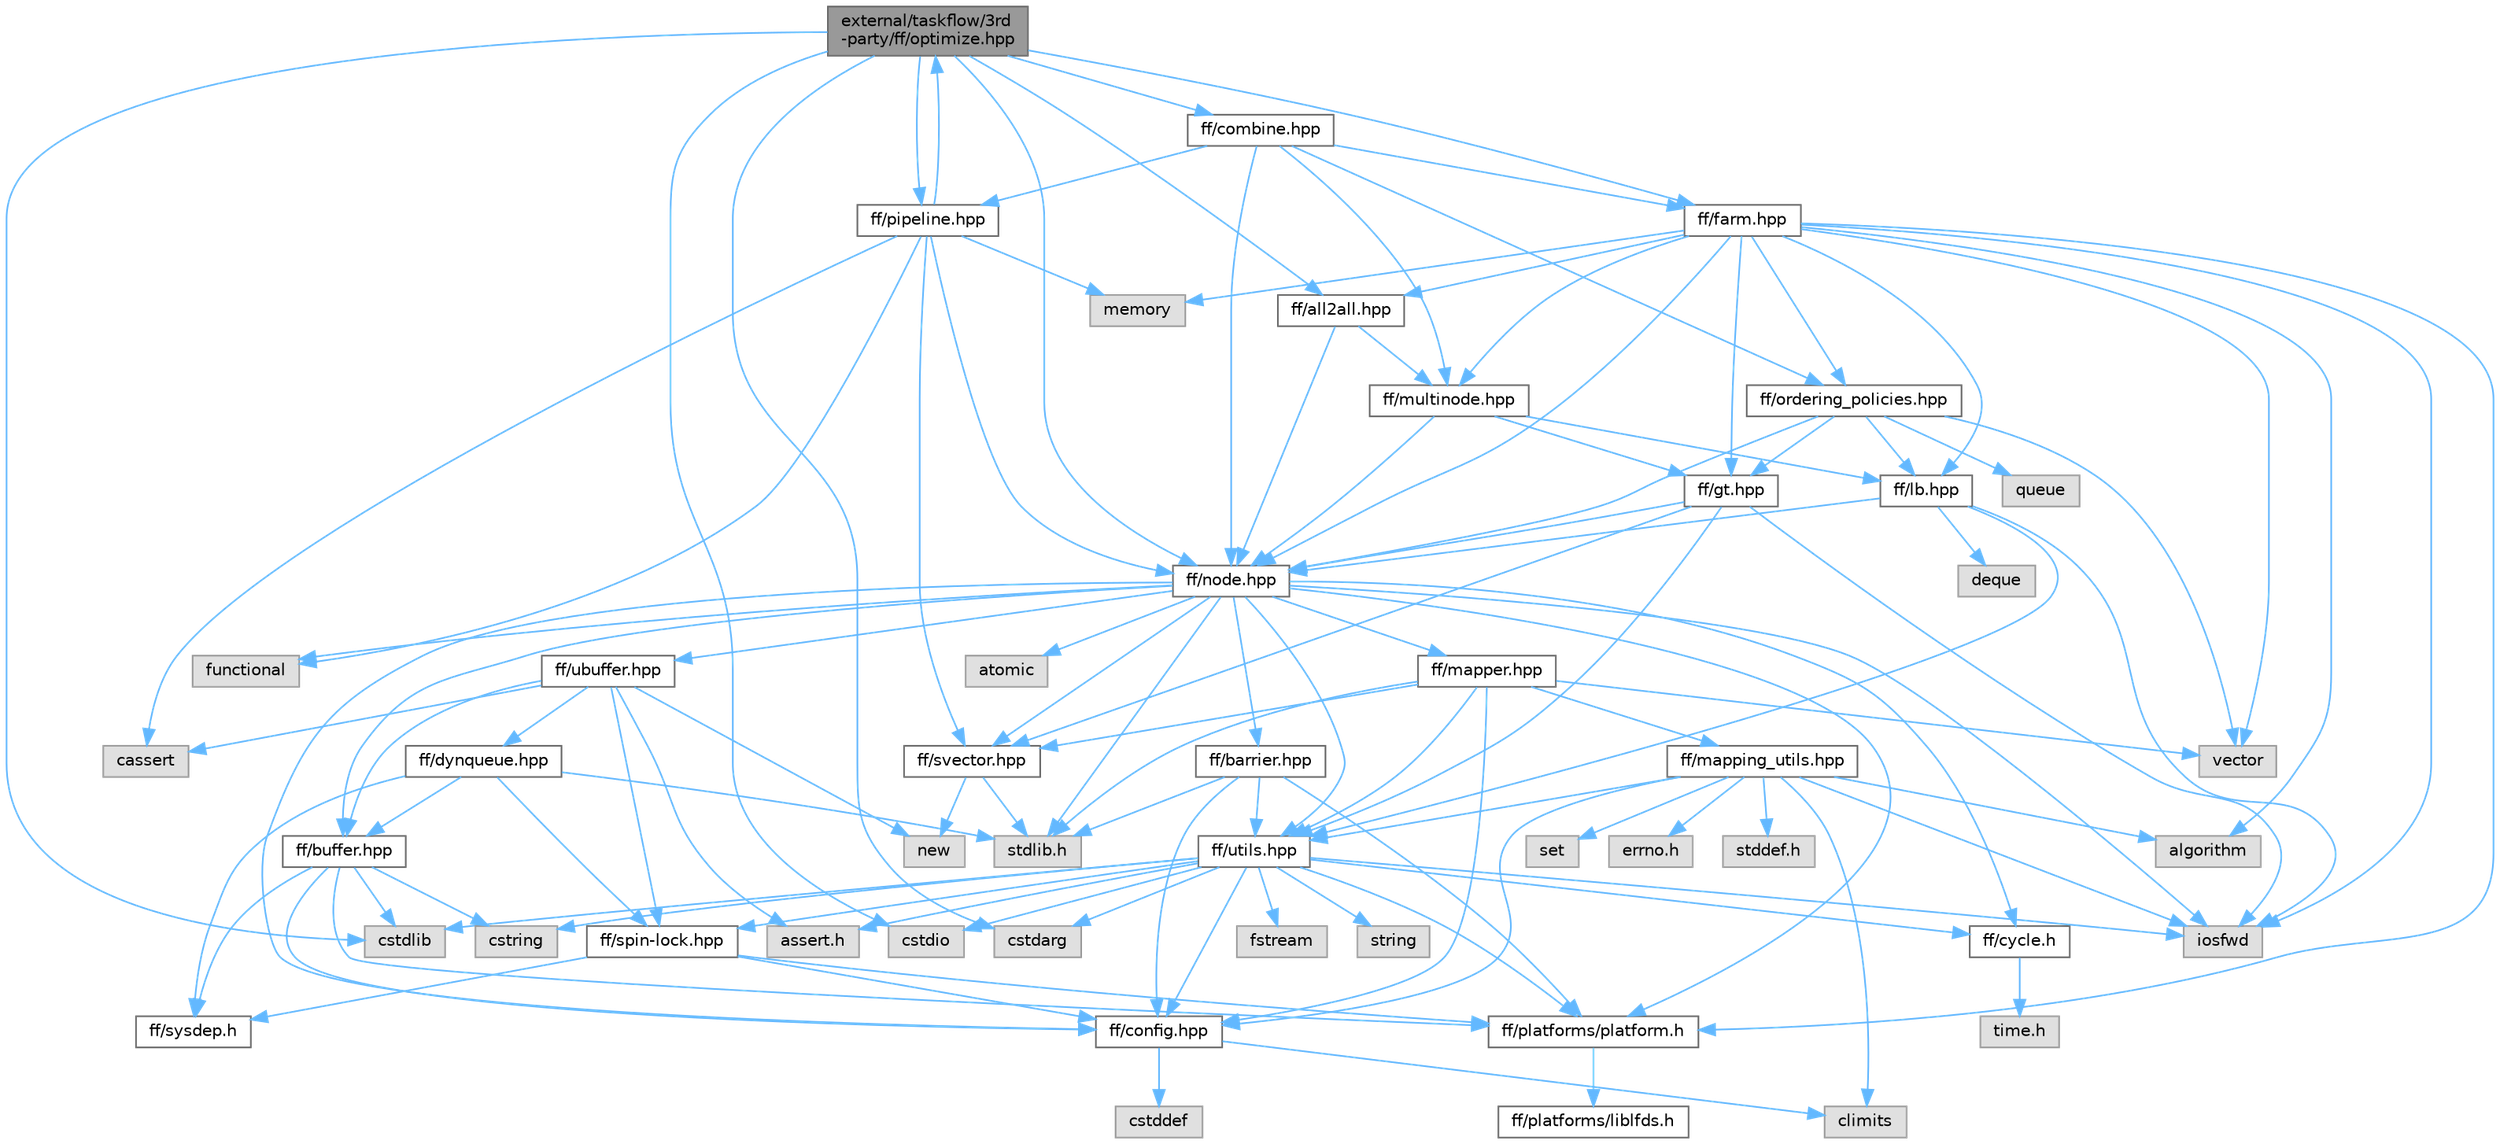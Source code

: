 digraph "external/taskflow/3rd-party/ff/optimize.hpp"
{
 // LATEX_PDF_SIZE
  bgcolor="transparent";
  edge [fontname=Helvetica,fontsize=10,labelfontname=Helvetica,labelfontsize=10];
  node [fontname=Helvetica,fontsize=10,shape=box,height=0.2,width=0.4];
  Node1 [id="Node000001",label="external/taskflow/3rd\l-party/ff/optimize.hpp",height=0.2,width=0.4,color="gray40", fillcolor="grey60", style="filled", fontcolor="black",tooltip="FastFlow optimization heuristics"];
  Node1 -> Node2 [id="edge116_Node000001_Node000002",color="steelblue1",style="solid",tooltip=" "];
  Node2 [id="Node000002",label="cstdio",height=0.2,width=0.4,color="grey60", fillcolor="#E0E0E0", style="filled",tooltip=" "];
  Node1 -> Node3 [id="edge117_Node000001_Node000003",color="steelblue1",style="solid",tooltip=" "];
  Node3 [id="Node000003",label="cstdlib",height=0.2,width=0.4,color="grey60", fillcolor="#E0E0E0", style="filled",tooltip=" "];
  Node1 -> Node4 [id="edge118_Node000001_Node000004",color="steelblue1",style="solid",tooltip=" "];
  Node4 [id="Node000004",label="cstdarg",height=0.2,width=0.4,color="grey60", fillcolor="#E0E0E0", style="filled",tooltip=" "];
  Node1 -> Node5 [id="edge119_Node000001_Node000005",color="steelblue1",style="solid",tooltip=" "];
  Node5 [id="Node000005",label="ff/node.hpp",height=0.2,width=0.4,color="grey40", fillcolor="white", style="filled",URL="$node_8hpp.html",tooltip="FastFlow ff_node"];
  Node5 -> Node6 [id="edge120_Node000005_Node000006",color="steelblue1",style="solid",tooltip=" "];
  Node6 [id="Node000006",label="stdlib.h",height=0.2,width=0.4,color="grey60", fillcolor="#E0E0E0", style="filled",tooltip=" "];
  Node5 -> Node7 [id="edge121_Node000005_Node000007",color="steelblue1",style="solid",tooltip=" "];
  Node7 [id="Node000007",label="iosfwd",height=0.2,width=0.4,color="grey60", fillcolor="#E0E0E0", style="filled",tooltip=" "];
  Node5 -> Node8 [id="edge122_Node000005_Node000008",color="steelblue1",style="solid",tooltip=" "];
  Node8 [id="Node000008",label="functional",height=0.2,width=0.4,color="grey60", fillcolor="#E0E0E0", style="filled",tooltip=" "];
  Node5 -> Node9 [id="edge123_Node000005_Node000009",color="steelblue1",style="solid",tooltip=" "];
  Node9 [id="Node000009",label="ff/platforms/platform.h",height=0.2,width=0.4,color="grey40", fillcolor="white", style="filled",URL="$external_2taskflow_23rd-party_2ff_2platforms_2_platform_8h.html",tooltip=" "];
  Node9 -> Node10 [id="edge124_Node000009_Node000010",color="steelblue1",style="solid",tooltip=" "];
  Node10 [id="Node000010",label="ff/platforms/liblfds.h",height=0.2,width=0.4,color="grey40", fillcolor="white", style="filled",URL="$liblfds_8h.html",tooltip=" "];
  Node5 -> Node11 [id="edge125_Node000005_Node000011",color="steelblue1",style="solid",tooltip=" "];
  Node11 [id="Node000011",label="ff/cycle.h",height=0.2,width=0.4,color="grey40", fillcolor="white", style="filled",URL="$cycle_8h.html",tooltip=" "];
  Node11 -> Node12 [id="edge126_Node000011_Node000012",color="steelblue1",style="solid",tooltip=" "];
  Node12 [id="Node000012",label="time.h",height=0.2,width=0.4,color="grey60", fillcolor="#E0E0E0", style="filled",tooltip=" "];
  Node5 -> Node13 [id="edge127_Node000005_Node000013",color="steelblue1",style="solid",tooltip=" "];
  Node13 [id="Node000013",label="ff/utils.hpp",height=0.2,width=0.4,color="grey40", fillcolor="white", style="filled",URL="$utils_8hpp.html",tooltip="Utility functions"];
  Node13 -> Node14 [id="edge128_Node000013_Node000014",color="steelblue1",style="solid",tooltip=" "];
  Node14 [id="Node000014",label="assert.h",height=0.2,width=0.4,color="grey60", fillcolor="#E0E0E0", style="filled",tooltip=" "];
  Node13 -> Node2 [id="edge129_Node000013_Node000002",color="steelblue1",style="solid",tooltip=" "];
  Node13 -> Node3 [id="edge130_Node000013_Node000003",color="steelblue1",style="solid",tooltip=" "];
  Node13 -> Node4 [id="edge131_Node000013_Node000004",color="steelblue1",style="solid",tooltip=" "];
  Node13 -> Node7 [id="edge132_Node000013_Node000007",color="steelblue1",style="solid",tooltip=" "];
  Node13 -> Node15 [id="edge133_Node000013_Node000015",color="steelblue1",style="solid",tooltip=" "];
  Node15 [id="Node000015",label="ff/config.hpp",height=0.2,width=0.4,color="grey40", fillcolor="white", style="filled",URL="$config_8hpp.html",tooltip=" "];
  Node15 -> Node16 [id="edge134_Node000015_Node000016",color="steelblue1",style="solid",tooltip=" "];
  Node16 [id="Node000016",label="cstddef",height=0.2,width=0.4,color="grey60", fillcolor="#E0E0E0", style="filled",tooltip=" "];
  Node15 -> Node17 [id="edge135_Node000015_Node000017",color="steelblue1",style="solid",tooltip=" "];
  Node17 [id="Node000017",label="climits",height=0.2,width=0.4,color="grey60", fillcolor="#E0E0E0", style="filled",tooltip=" "];
  Node13 -> Node9 [id="edge136_Node000013_Node000009",color="steelblue1",style="solid",tooltip=" "];
  Node13 -> Node18 [id="edge137_Node000013_Node000018",color="steelblue1",style="solid",tooltip=" "];
  Node18 [id="Node000018",label="cstring",height=0.2,width=0.4,color="grey60", fillcolor="#E0E0E0", style="filled",tooltip=" "];
  Node13 -> Node19 [id="edge138_Node000013_Node000019",color="steelblue1",style="solid",tooltip=" "];
  Node19 [id="Node000019",label="string",height=0.2,width=0.4,color="grey60", fillcolor="#E0E0E0", style="filled",tooltip=" "];
  Node13 -> Node20 [id="edge139_Node000013_Node000020",color="steelblue1",style="solid",tooltip=" "];
  Node20 [id="Node000020",label="fstream",height=0.2,width=0.4,color="grey60", fillcolor="#E0E0E0", style="filled",tooltip=" "];
  Node13 -> Node11 [id="edge140_Node000013_Node000011",color="steelblue1",style="solid",tooltip=" "];
  Node13 -> Node21 [id="edge141_Node000013_Node000021",color="steelblue1",style="solid",tooltip=" "];
  Node21 [id="Node000021",label="ff/spin-lock.hpp",height=0.2,width=0.4,color="grey40", fillcolor="white", style="filled",URL="$spin-lock_8hpp.html",tooltip="This file contains several alternative spin lock(s) implementations that can be used as FastFlow spin..."];
  Node21 -> Node22 [id="edge142_Node000021_Node000022",color="steelblue1",style="solid",tooltip=" "];
  Node22 [id="Node000022",label="ff/sysdep.h",height=0.2,width=0.4,color="grey40", fillcolor="white", style="filled",URL="$sysdep_8h.html",tooltip=" "];
  Node21 -> Node9 [id="edge143_Node000021_Node000009",color="steelblue1",style="solid",tooltip=" "];
  Node21 -> Node15 [id="edge144_Node000021_Node000015",color="steelblue1",style="solid",tooltip=" "];
  Node5 -> Node23 [id="edge145_Node000005_Node000023",color="steelblue1",style="solid",tooltip=" "];
  Node23 [id="Node000023",label="ff/buffer.hpp",height=0.2,width=0.4,color="grey40", fillcolor="white", style="filled",URL="$buffer_8hpp.html",tooltip="This file contains the definition of the bounded SPSC channel buffer used in FastFlow"];
  Node23 -> Node3 [id="edge146_Node000023_Node000003",color="steelblue1",style="solid",tooltip=" "];
  Node23 -> Node18 [id="edge147_Node000023_Node000018",color="steelblue1",style="solid",tooltip=" "];
  Node23 -> Node22 [id="edge148_Node000023_Node000022",color="steelblue1",style="solid",tooltip=" "];
  Node23 -> Node15 [id="edge149_Node000023_Node000015",color="steelblue1",style="solid",tooltip=" "];
  Node23 -> Node9 [id="edge150_Node000023_Node000009",color="steelblue1",style="solid",tooltip=" "];
  Node5 -> Node24 [id="edge151_Node000005_Node000024",color="steelblue1",style="solid",tooltip=" "];
  Node24 [id="Node000024",label="ff/ubuffer.hpp",height=0.2,width=0.4,color="grey40", fillcolor="white", style="filled",URL="$ubuffer_8hpp.html",tooltip="This file contains the definition of the unbounded SWSR circular buffer used in FastFlow"];
  Node24 -> Node14 [id="edge152_Node000024_Node000014",color="steelblue1",style="solid",tooltip=" "];
  Node24 -> Node25 [id="edge153_Node000024_Node000025",color="steelblue1",style="solid",tooltip=" "];
  Node25 [id="Node000025",label="cassert",height=0.2,width=0.4,color="grey60", fillcolor="#E0E0E0", style="filled",tooltip=" "];
  Node24 -> Node26 [id="edge154_Node000024_Node000026",color="steelblue1",style="solid",tooltip=" "];
  Node26 [id="Node000026",label="new",height=0.2,width=0.4,color="grey60", fillcolor="#E0E0E0", style="filled",tooltip=" "];
  Node24 -> Node27 [id="edge155_Node000024_Node000027",color="steelblue1",style="solid",tooltip=" "];
  Node27 [id="Node000027",label="ff/dynqueue.hpp",height=0.2,width=0.4,color="grey40", fillcolor="white", style="filled",URL="$dynqueue_8hpp.html",tooltip="Implementation of a dynamic queue. Not currently used."];
  Node27 -> Node6 [id="edge156_Node000027_Node000006",color="steelblue1",style="solid",tooltip=" "];
  Node27 -> Node23 [id="edge157_Node000027_Node000023",color="steelblue1",style="solid",tooltip=" "];
  Node27 -> Node21 [id="edge158_Node000027_Node000021",color="steelblue1",style="solid",tooltip=" "];
  Node27 -> Node22 [id="edge159_Node000027_Node000022",color="steelblue1",style="solid",tooltip=" "];
  Node24 -> Node23 [id="edge160_Node000024_Node000023",color="steelblue1",style="solid",tooltip=" "];
  Node24 -> Node21 [id="edge161_Node000024_Node000021",color="steelblue1",style="solid",tooltip=" "];
  Node5 -> Node28 [id="edge162_Node000005_Node000028",color="steelblue1",style="solid",tooltip=" "];
  Node28 [id="Node000028",label="ff/mapper.hpp",height=0.2,width=0.4,color="grey40", fillcolor="white", style="filled",URL="$mapper_8hpp.html",tooltip="This file contains the thread mapper definition used in FastFlow"];
  Node28 -> Node6 [id="edge163_Node000028_Node000006",color="steelblue1",style="solid",tooltip=" "];
  Node28 -> Node15 [id="edge164_Node000028_Node000015",color="steelblue1",style="solid",tooltip=" "];
  Node28 -> Node29 [id="edge165_Node000028_Node000029",color="steelblue1",style="solid",tooltip=" "];
  Node29 [id="Node000029",label="ff/svector.hpp",height=0.2,width=0.4,color="grey40", fillcolor="white", style="filled",URL="$svector_8hpp.html",tooltip="Simple yet efficient dynamic vector"];
  Node29 -> Node6 [id="edge166_Node000029_Node000006",color="steelblue1",style="solid",tooltip=" "];
  Node29 -> Node26 [id="edge167_Node000029_Node000026",color="steelblue1",style="solid",tooltip=" "];
  Node28 -> Node13 [id="edge168_Node000028_Node000013",color="steelblue1",style="solid",tooltip=" "];
  Node28 -> Node30 [id="edge169_Node000028_Node000030",color="steelblue1",style="solid",tooltip=" "];
  Node30 [id="Node000030",label="ff/mapping_utils.hpp",height=0.2,width=0.4,color="grey40", fillcolor="white", style="filled",URL="$mapping__utils_8hpp.html",tooltip="This file contains utilities for plaform inspection and thread pinning"];
  Node30 -> Node17 [id="edge170_Node000030_Node000017",color="steelblue1",style="solid",tooltip=" "];
  Node30 -> Node31 [id="edge171_Node000030_Node000031",color="steelblue1",style="solid",tooltip=" "];
  Node31 [id="Node000031",label="set",height=0.2,width=0.4,color="grey60", fillcolor="#E0E0E0", style="filled",tooltip=" "];
  Node30 -> Node32 [id="edge172_Node000030_Node000032",color="steelblue1",style="solid",tooltip=" "];
  Node32 [id="Node000032",label="algorithm",height=0.2,width=0.4,color="grey60", fillcolor="#E0E0E0", style="filled",tooltip=" "];
  Node30 -> Node7 [id="edge173_Node000030_Node000007",color="steelblue1",style="solid",tooltip=" "];
  Node30 -> Node33 [id="edge174_Node000030_Node000033",color="steelblue1",style="solid",tooltip=" "];
  Node33 [id="Node000033",label="errno.h",height=0.2,width=0.4,color="grey60", fillcolor="#E0E0E0", style="filled",tooltip=" "];
  Node30 -> Node15 [id="edge175_Node000030_Node000015",color="steelblue1",style="solid",tooltip=" "];
  Node30 -> Node13 [id="edge176_Node000030_Node000013",color="steelblue1",style="solid",tooltip=" "];
  Node30 -> Node34 [id="edge177_Node000030_Node000034",color="steelblue1",style="solid",tooltip=" "];
  Node34 [id="Node000034",label="stddef.h",height=0.2,width=0.4,color="grey60", fillcolor="#E0E0E0", style="filled",tooltip=" "];
  Node28 -> Node35 [id="edge178_Node000028_Node000035",color="steelblue1",style="solid",tooltip=" "];
  Node35 [id="Node000035",label="vector",height=0.2,width=0.4,color="grey60", fillcolor="#E0E0E0", style="filled",tooltip=" "];
  Node5 -> Node15 [id="edge179_Node000005_Node000015",color="steelblue1",style="solid",tooltip=" "];
  Node5 -> Node29 [id="edge180_Node000005_Node000029",color="steelblue1",style="solid",tooltip=" "];
  Node5 -> Node36 [id="edge181_Node000005_Node000036",color="steelblue1",style="solid",tooltip=" "];
  Node36 [id="Node000036",label="ff/barrier.hpp",height=0.2,width=0.4,color="grey40", fillcolor="white", style="filled",URL="$barrier_8hpp.html",tooltip="FastFlow blocking and non-blocking barrier implementations"];
  Node36 -> Node6 [id="edge182_Node000036_Node000006",color="steelblue1",style="solid",tooltip=" "];
  Node36 -> Node9 [id="edge183_Node000036_Node000009",color="steelblue1",style="solid",tooltip=" "];
  Node36 -> Node13 [id="edge184_Node000036_Node000013",color="steelblue1",style="solid",tooltip=" "];
  Node36 -> Node15 [id="edge185_Node000036_Node000015",color="steelblue1",style="solid",tooltip=" "];
  Node5 -> Node37 [id="edge186_Node000005_Node000037",color="steelblue1",style="solid",tooltip=" "];
  Node37 [id="Node000037",label="atomic",height=0.2,width=0.4,color="grey60", fillcolor="#E0E0E0", style="filled",tooltip=" "];
  Node1 -> Node38 [id="edge187_Node000001_Node000038",color="steelblue1",style="solid",tooltip=" "];
  Node38 [id="Node000038",label="ff/pipeline.hpp",height=0.2,width=0.4,color="grey40", fillcolor="white", style="filled",URL="$3rd-party_2ff_2pipeline_8hpp.html",tooltip="This file implements the pipeline skeleton, both in the high-level pattern syntax (ff::ff_pipe) and l..."];
  Node38 -> Node25 [id="edge188_Node000038_Node000025",color="steelblue1",style="solid",tooltip=" "];
  Node38 -> Node39 [id="edge189_Node000038_Node000039",color="steelblue1",style="solid",tooltip=" "];
  Node39 [id="Node000039",label="memory",height=0.2,width=0.4,color="grey60", fillcolor="#E0E0E0", style="filled",tooltip=" "];
  Node38 -> Node8 [id="edge190_Node000038_Node000008",color="steelblue1",style="solid",tooltip=" "];
  Node38 -> Node29 [id="edge191_Node000038_Node000029",color="steelblue1",style="solid",tooltip=" "];
  Node38 -> Node5 [id="edge192_Node000038_Node000005",color="steelblue1",style="solid",tooltip=" "];
  Node38 -> Node1 [id="edge193_Node000038_Node000001",color="steelblue1",style="solid",tooltip=" "];
  Node1 -> Node40 [id="edge194_Node000001_Node000040",color="steelblue1",style="solid",tooltip=" "];
  Node40 [id="Node000040",label="ff/farm.hpp",height=0.2,width=0.4,color="grey40", fillcolor="white", style="filled",URL="$farm_8hpp.html",tooltip="Farm pattern"];
  Node40 -> Node7 [id="edge195_Node000040_Node000007",color="steelblue1",style="solid",tooltip=" "];
  Node40 -> Node35 [id="edge196_Node000040_Node000035",color="steelblue1",style="solid",tooltip=" "];
  Node40 -> Node32 [id="edge197_Node000040_Node000032",color="steelblue1",style="solid",tooltip=" "];
  Node40 -> Node39 [id="edge198_Node000040_Node000039",color="steelblue1",style="solid",tooltip=" "];
  Node40 -> Node9 [id="edge199_Node000040_Node000009",color="steelblue1",style="solid",tooltip=" "];
  Node40 -> Node41 [id="edge200_Node000040_Node000041",color="steelblue1",style="solid",tooltip=" "];
  Node41 [id="Node000041",label="ff/lb.hpp",height=0.2,width=0.4,color="grey40", fillcolor="white", style="filled",URL="$lb_8hpp.html",tooltip="Farm Emitter (not a ff_node)"];
  Node41 -> Node7 [id="edge201_Node000041_Node000007",color="steelblue1",style="solid",tooltip=" "];
  Node41 -> Node42 [id="edge202_Node000041_Node000042",color="steelblue1",style="solid",tooltip=" "];
  Node42 [id="Node000042",label="deque",height=0.2,width=0.4,color="grey60", fillcolor="#E0E0E0", style="filled",tooltip=" "];
  Node41 -> Node13 [id="edge203_Node000041_Node000013",color="steelblue1",style="solid",tooltip=" "];
  Node41 -> Node5 [id="edge204_Node000041_Node000005",color="steelblue1",style="solid",tooltip=" "];
  Node40 -> Node43 [id="edge205_Node000040_Node000043",color="steelblue1",style="solid",tooltip=" "];
  Node43 [id="Node000043",label="ff/gt.hpp",height=0.2,width=0.4,color="grey40", fillcolor="white", style="filled",URL="$gt_8hpp.html",tooltip="Farm Collector (it is not a ff_node)"];
  Node43 -> Node7 [id="edge206_Node000043_Node000007",color="steelblue1",style="solid",tooltip=" "];
  Node43 -> Node29 [id="edge207_Node000043_Node000029",color="steelblue1",style="solid",tooltip=" "];
  Node43 -> Node13 [id="edge208_Node000043_Node000013",color="steelblue1",style="solid",tooltip=" "];
  Node43 -> Node5 [id="edge209_Node000043_Node000005",color="steelblue1",style="solid",tooltip=" "];
  Node40 -> Node5 [id="edge210_Node000040_Node000005",color="steelblue1",style="solid",tooltip=" "];
  Node40 -> Node44 [id="edge211_Node000040_Node000044",color="steelblue1",style="solid",tooltip=" "];
  Node44 [id="Node000044",label="ff/multinode.hpp",height=0.2,width=0.4,color="grey40", fillcolor="white", style="filled",URL="$multinode_8hpp.html",tooltip="FastFlow ff_minode ff_monode and typed versions."];
  Node44 -> Node5 [id="edge212_Node000044_Node000005",color="steelblue1",style="solid",tooltip=" "];
  Node44 -> Node41 [id="edge213_Node000044_Node000041",color="steelblue1",style="solid",tooltip=" "];
  Node44 -> Node43 [id="edge214_Node000044_Node000043",color="steelblue1",style="solid",tooltip=" "];
  Node40 -> Node45 [id="edge215_Node000040_Node000045",color="steelblue1",style="solid",tooltip=" "];
  Node45 [id="Node000045",label="ff/ordering_policies.hpp",height=0.2,width=0.4,color="grey40", fillcolor="white", style="filled",URL="$ordering__policies_8hpp.html",tooltip=" "];
  Node45 -> Node35 [id="edge216_Node000045_Node000035",color="steelblue1",style="solid",tooltip=" "];
  Node45 -> Node46 [id="edge217_Node000045_Node000046",color="steelblue1",style="solid",tooltip=" "];
  Node46 [id="Node000046",label="queue",height=0.2,width=0.4,color="grey60", fillcolor="#E0E0E0", style="filled",tooltip=" "];
  Node45 -> Node41 [id="edge218_Node000045_Node000041",color="steelblue1",style="solid",tooltip=" "];
  Node45 -> Node43 [id="edge219_Node000045_Node000043",color="steelblue1",style="solid",tooltip=" "];
  Node45 -> Node5 [id="edge220_Node000045_Node000005",color="steelblue1",style="solid",tooltip=" "];
  Node40 -> Node47 [id="edge221_Node000040_Node000047",color="steelblue1",style="solid",tooltip=" "];
  Node47 [id="Node000047",label="ff/all2all.hpp",height=0.2,width=0.4,color="grey40", fillcolor="white", style="filled",URL="$all2all_8hpp.html",tooltip="FastFlow all-2-all building block"];
  Node47 -> Node5 [id="edge222_Node000047_Node000005",color="steelblue1",style="solid",tooltip=" "];
  Node47 -> Node44 [id="edge223_Node000047_Node000044",color="steelblue1",style="solid",tooltip=" "];
  Node1 -> Node47 [id="edge224_Node000001_Node000047",color="steelblue1",style="solid",tooltip=" "];
  Node1 -> Node48 [id="edge225_Node000001_Node000048",color="steelblue1",style="solid",tooltip=" "];
  Node48 [id="Node000048",label="ff/combine.hpp",height=0.2,width=0.4,color="grey40", fillcolor="white", style="filled",URL="$combine_8hpp.html",tooltip="FastFlow composition building block"];
  Node48 -> Node5 [id="edge226_Node000048_Node000005",color="steelblue1",style="solid",tooltip=" "];
  Node48 -> Node44 [id="edge227_Node000048_Node000044",color="steelblue1",style="solid",tooltip=" "];
  Node48 -> Node38 [id="edge228_Node000048_Node000038",color="steelblue1",style="solid",tooltip=" "];
  Node48 -> Node45 [id="edge229_Node000048_Node000045",color="steelblue1",style="solid",tooltip=" "];
  Node48 -> Node40 [id="edge230_Node000048_Node000040",color="steelblue1",style="solid",tooltip=" "];
}
